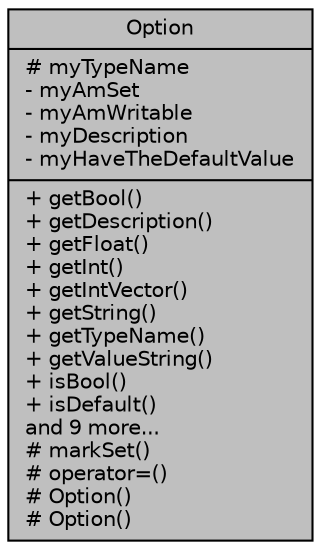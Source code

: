 digraph "Option"
{
  edge [fontname="Helvetica",fontsize="10",labelfontname="Helvetica",labelfontsize="10"];
  node [fontname="Helvetica",fontsize="10",shape=record];
  Node7 [label="{Option\n|# myTypeName\l- myAmSet\l- myAmWritable\l- myDescription\l- myHaveTheDefaultValue\l|+ getBool()\l+ getDescription()\l+ getFloat()\l+ getInt()\l+ getIntVector()\l+ getString()\l+ getTypeName()\l+ getValueString()\l+ isBool()\l+ isDefault()\land 9 more...\l# markSet()\l# operator=()\l# Option()\l# Option()\l}",height=0.2,width=0.4,color="black", fillcolor="grey75", style="filled", fontcolor="black"];
}
